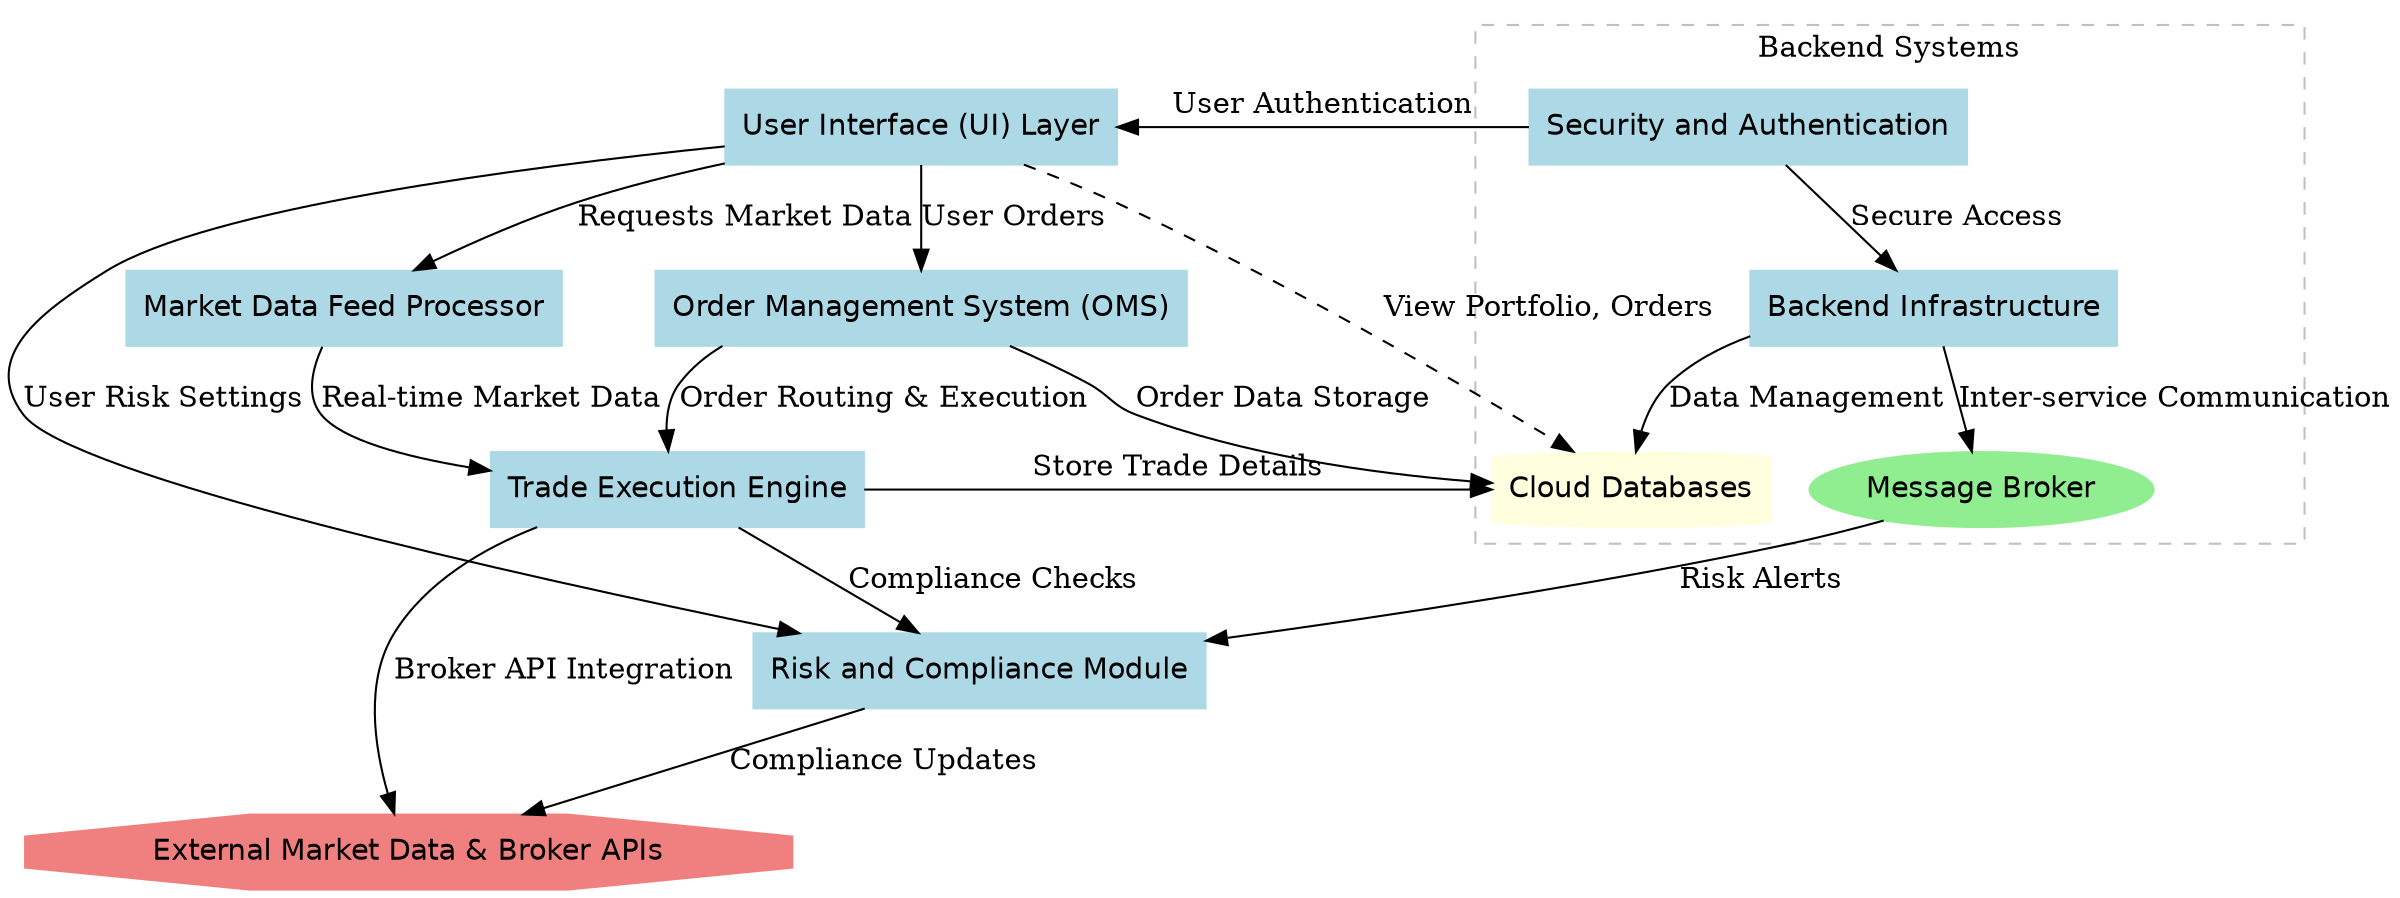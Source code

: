 // System Overview and Configuration Chart for SFINIX Forex Trading Platform

digraph SFINIX_Architecture {
    rankdir=TB;
    node [shape=rectangle, style=filled, color=lightblue, fontname="Helvetica"];

    // Nodes
    UI_Layer [label="User Interface (UI) Layer" shape=box];
    Data_Feed [label="Market Data Feed Processor" shape=box];
    OMS [label="Order Management System (OMS)" shape=box];
    Trade_Execution [label="Trade Execution Engine" shape=box];
    Risk_Module [label="Risk and Compliance Module" shape=box];
    Backend_Infrastructure [label="Backend Infrastructure" shape=box];
    Security_Auth [label="Security and Authentication" shape=box];
    Cloud_DB [label="Cloud Databases" shape=cylinder, color=lightyellow];
    Message_Broker [label="Message Broker" shape=ellipse, color=lightgreen];
    External_APIs [label="External Market Data & Broker APIs" shape=octagon, color=lightcoral];

    // Relationships
    UI_Layer -> Data_Feed [label="Requests Market Data"];
    UI_Layer -> OMS [label="User Orders"];
    UI_Layer -> Risk_Module [label="User Risk Settings"];
    OMS -> Trade_Execution [label="Order Routing & Execution"];
    Data_Feed -> Trade_Execution [label="Real-time Market Data"];
    Trade_Execution -> Cloud_DB [label="Store Trade Details"];
    Trade_Execution -> Risk_Module [label="Compliance Checks"];
    OMS -> Cloud_DB [label="Order Data Storage"];
    UI_Layer -> Cloud_DB [label="View Portfolio, Orders" style=dashed];
    Backend_Infrastructure -> Cloud_DB [label="Data Management"];
    Backend_Infrastructure -> Message_Broker [label="Inter-service Communication"];
    Message_Broker -> Risk_Module [label="Risk Alerts"];
    Risk_Module -> External_APIs [label="Compliance Updates"];
    Trade_Execution -> External_APIs [label="Broker API Integration"];
    Security_Auth -> UI_Layer [label="User Authentication"];
    Security_Auth -> Backend_Infrastructure [label="Secure Access"];

    // Additional Settings
    subgraph cluster0 {
        label="Backend Systems";
        style=dashed;
        color=gray;
        Backend_Infrastructure;
        Message_Broker;
        Security_Auth;
        Cloud_DB;
    }
}
